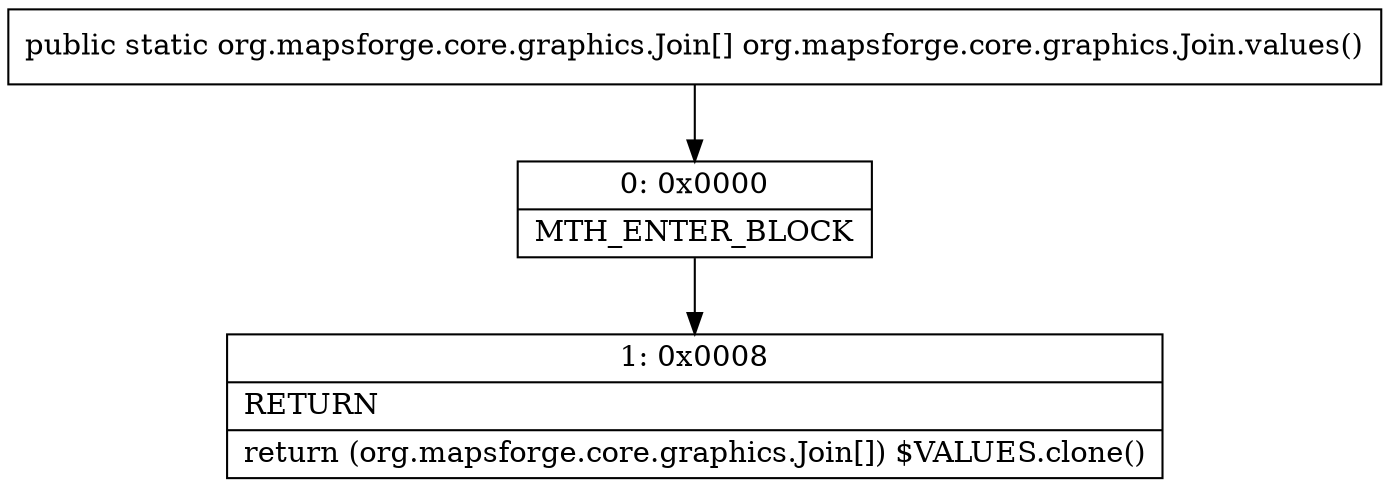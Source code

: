 digraph "CFG fororg.mapsforge.core.graphics.Join.values()[Lorg\/mapsforge\/core\/graphics\/Join;" {
Node_0 [shape=record,label="{0\:\ 0x0000|MTH_ENTER_BLOCK\l}"];
Node_1 [shape=record,label="{1\:\ 0x0008|RETURN\l|return (org.mapsforge.core.graphics.Join[]) $VALUES.clone()\l}"];
MethodNode[shape=record,label="{public static org.mapsforge.core.graphics.Join[] org.mapsforge.core.graphics.Join.values() }"];
MethodNode -> Node_0;
Node_0 -> Node_1;
}

